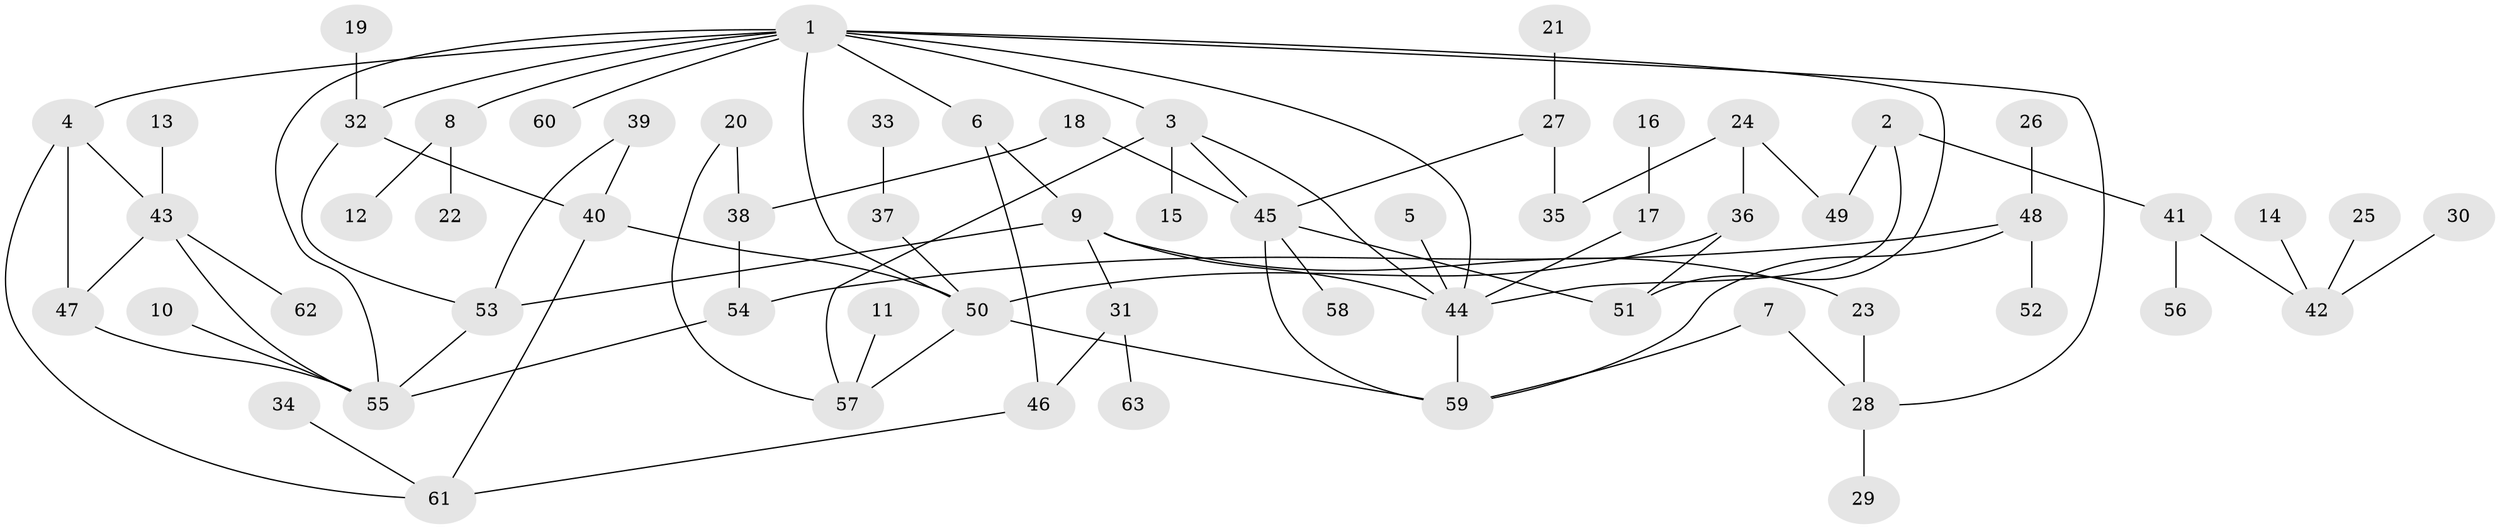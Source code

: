 // original degree distribution, {5: 0.03968253968253968, 3: 0.20634920634920634, 6: 0.023809523809523808, 4: 0.12698412698412698, 2: 0.29365079365079366, 1: 0.30952380952380953}
// Generated by graph-tools (version 1.1) at 2025/25/03/09/25 03:25:26]
// undirected, 63 vertices, 86 edges
graph export_dot {
graph [start="1"]
  node [color=gray90,style=filled];
  1;
  2;
  3;
  4;
  5;
  6;
  7;
  8;
  9;
  10;
  11;
  12;
  13;
  14;
  15;
  16;
  17;
  18;
  19;
  20;
  21;
  22;
  23;
  24;
  25;
  26;
  27;
  28;
  29;
  30;
  31;
  32;
  33;
  34;
  35;
  36;
  37;
  38;
  39;
  40;
  41;
  42;
  43;
  44;
  45;
  46;
  47;
  48;
  49;
  50;
  51;
  52;
  53;
  54;
  55;
  56;
  57;
  58;
  59;
  60;
  61;
  62;
  63;
  1 -- 3 [weight=1.0];
  1 -- 4 [weight=1.0];
  1 -- 6 [weight=1.0];
  1 -- 8 [weight=1.0];
  1 -- 28 [weight=1.0];
  1 -- 32 [weight=1.0];
  1 -- 44 [weight=1.0];
  1 -- 50 [weight=1.0];
  1 -- 51 [weight=1.0];
  1 -- 55 [weight=1.0];
  1 -- 60 [weight=1.0];
  2 -- 41 [weight=1.0];
  2 -- 44 [weight=1.0];
  2 -- 49 [weight=1.0];
  3 -- 15 [weight=1.0];
  3 -- 44 [weight=1.0];
  3 -- 45 [weight=1.0];
  3 -- 57 [weight=1.0];
  4 -- 43 [weight=1.0];
  4 -- 47 [weight=1.0];
  4 -- 61 [weight=1.0];
  5 -- 44 [weight=1.0];
  6 -- 9 [weight=1.0];
  6 -- 46 [weight=1.0];
  7 -- 28 [weight=1.0];
  7 -- 59 [weight=1.0];
  8 -- 12 [weight=1.0];
  8 -- 22 [weight=1.0];
  9 -- 23 [weight=1.0];
  9 -- 31 [weight=1.0];
  9 -- 44 [weight=1.0];
  9 -- 53 [weight=1.0];
  10 -- 55 [weight=1.0];
  11 -- 57 [weight=1.0];
  13 -- 43 [weight=1.0];
  14 -- 42 [weight=1.0];
  16 -- 17 [weight=1.0];
  17 -- 44 [weight=1.0];
  18 -- 38 [weight=1.0];
  18 -- 45 [weight=1.0];
  19 -- 32 [weight=1.0];
  20 -- 38 [weight=1.0];
  20 -- 57 [weight=1.0];
  21 -- 27 [weight=1.0];
  23 -- 28 [weight=1.0];
  24 -- 35 [weight=1.0];
  24 -- 36 [weight=1.0];
  24 -- 49 [weight=1.0];
  25 -- 42 [weight=1.0];
  26 -- 48 [weight=1.0];
  27 -- 35 [weight=1.0];
  27 -- 45 [weight=1.0];
  28 -- 29 [weight=1.0];
  30 -- 42 [weight=1.0];
  31 -- 46 [weight=1.0];
  31 -- 63 [weight=1.0];
  32 -- 40 [weight=1.0];
  32 -- 53 [weight=1.0];
  33 -- 37 [weight=1.0];
  34 -- 61 [weight=1.0];
  36 -- 50 [weight=1.0];
  36 -- 51 [weight=1.0];
  37 -- 50 [weight=1.0];
  38 -- 54 [weight=1.0];
  39 -- 40 [weight=1.0];
  39 -- 53 [weight=1.0];
  40 -- 50 [weight=1.0];
  40 -- 61 [weight=1.0];
  41 -- 42 [weight=1.0];
  41 -- 56 [weight=1.0];
  43 -- 47 [weight=1.0];
  43 -- 55 [weight=1.0];
  43 -- 62 [weight=1.0];
  44 -- 59 [weight=1.0];
  45 -- 51 [weight=1.0];
  45 -- 58 [weight=1.0];
  45 -- 59 [weight=1.0];
  46 -- 61 [weight=1.0];
  47 -- 55 [weight=1.0];
  48 -- 52 [weight=1.0];
  48 -- 54 [weight=1.0];
  48 -- 59 [weight=1.0];
  50 -- 57 [weight=1.0];
  50 -- 59 [weight=1.0];
  53 -- 55 [weight=1.0];
  54 -- 55 [weight=1.0];
}
